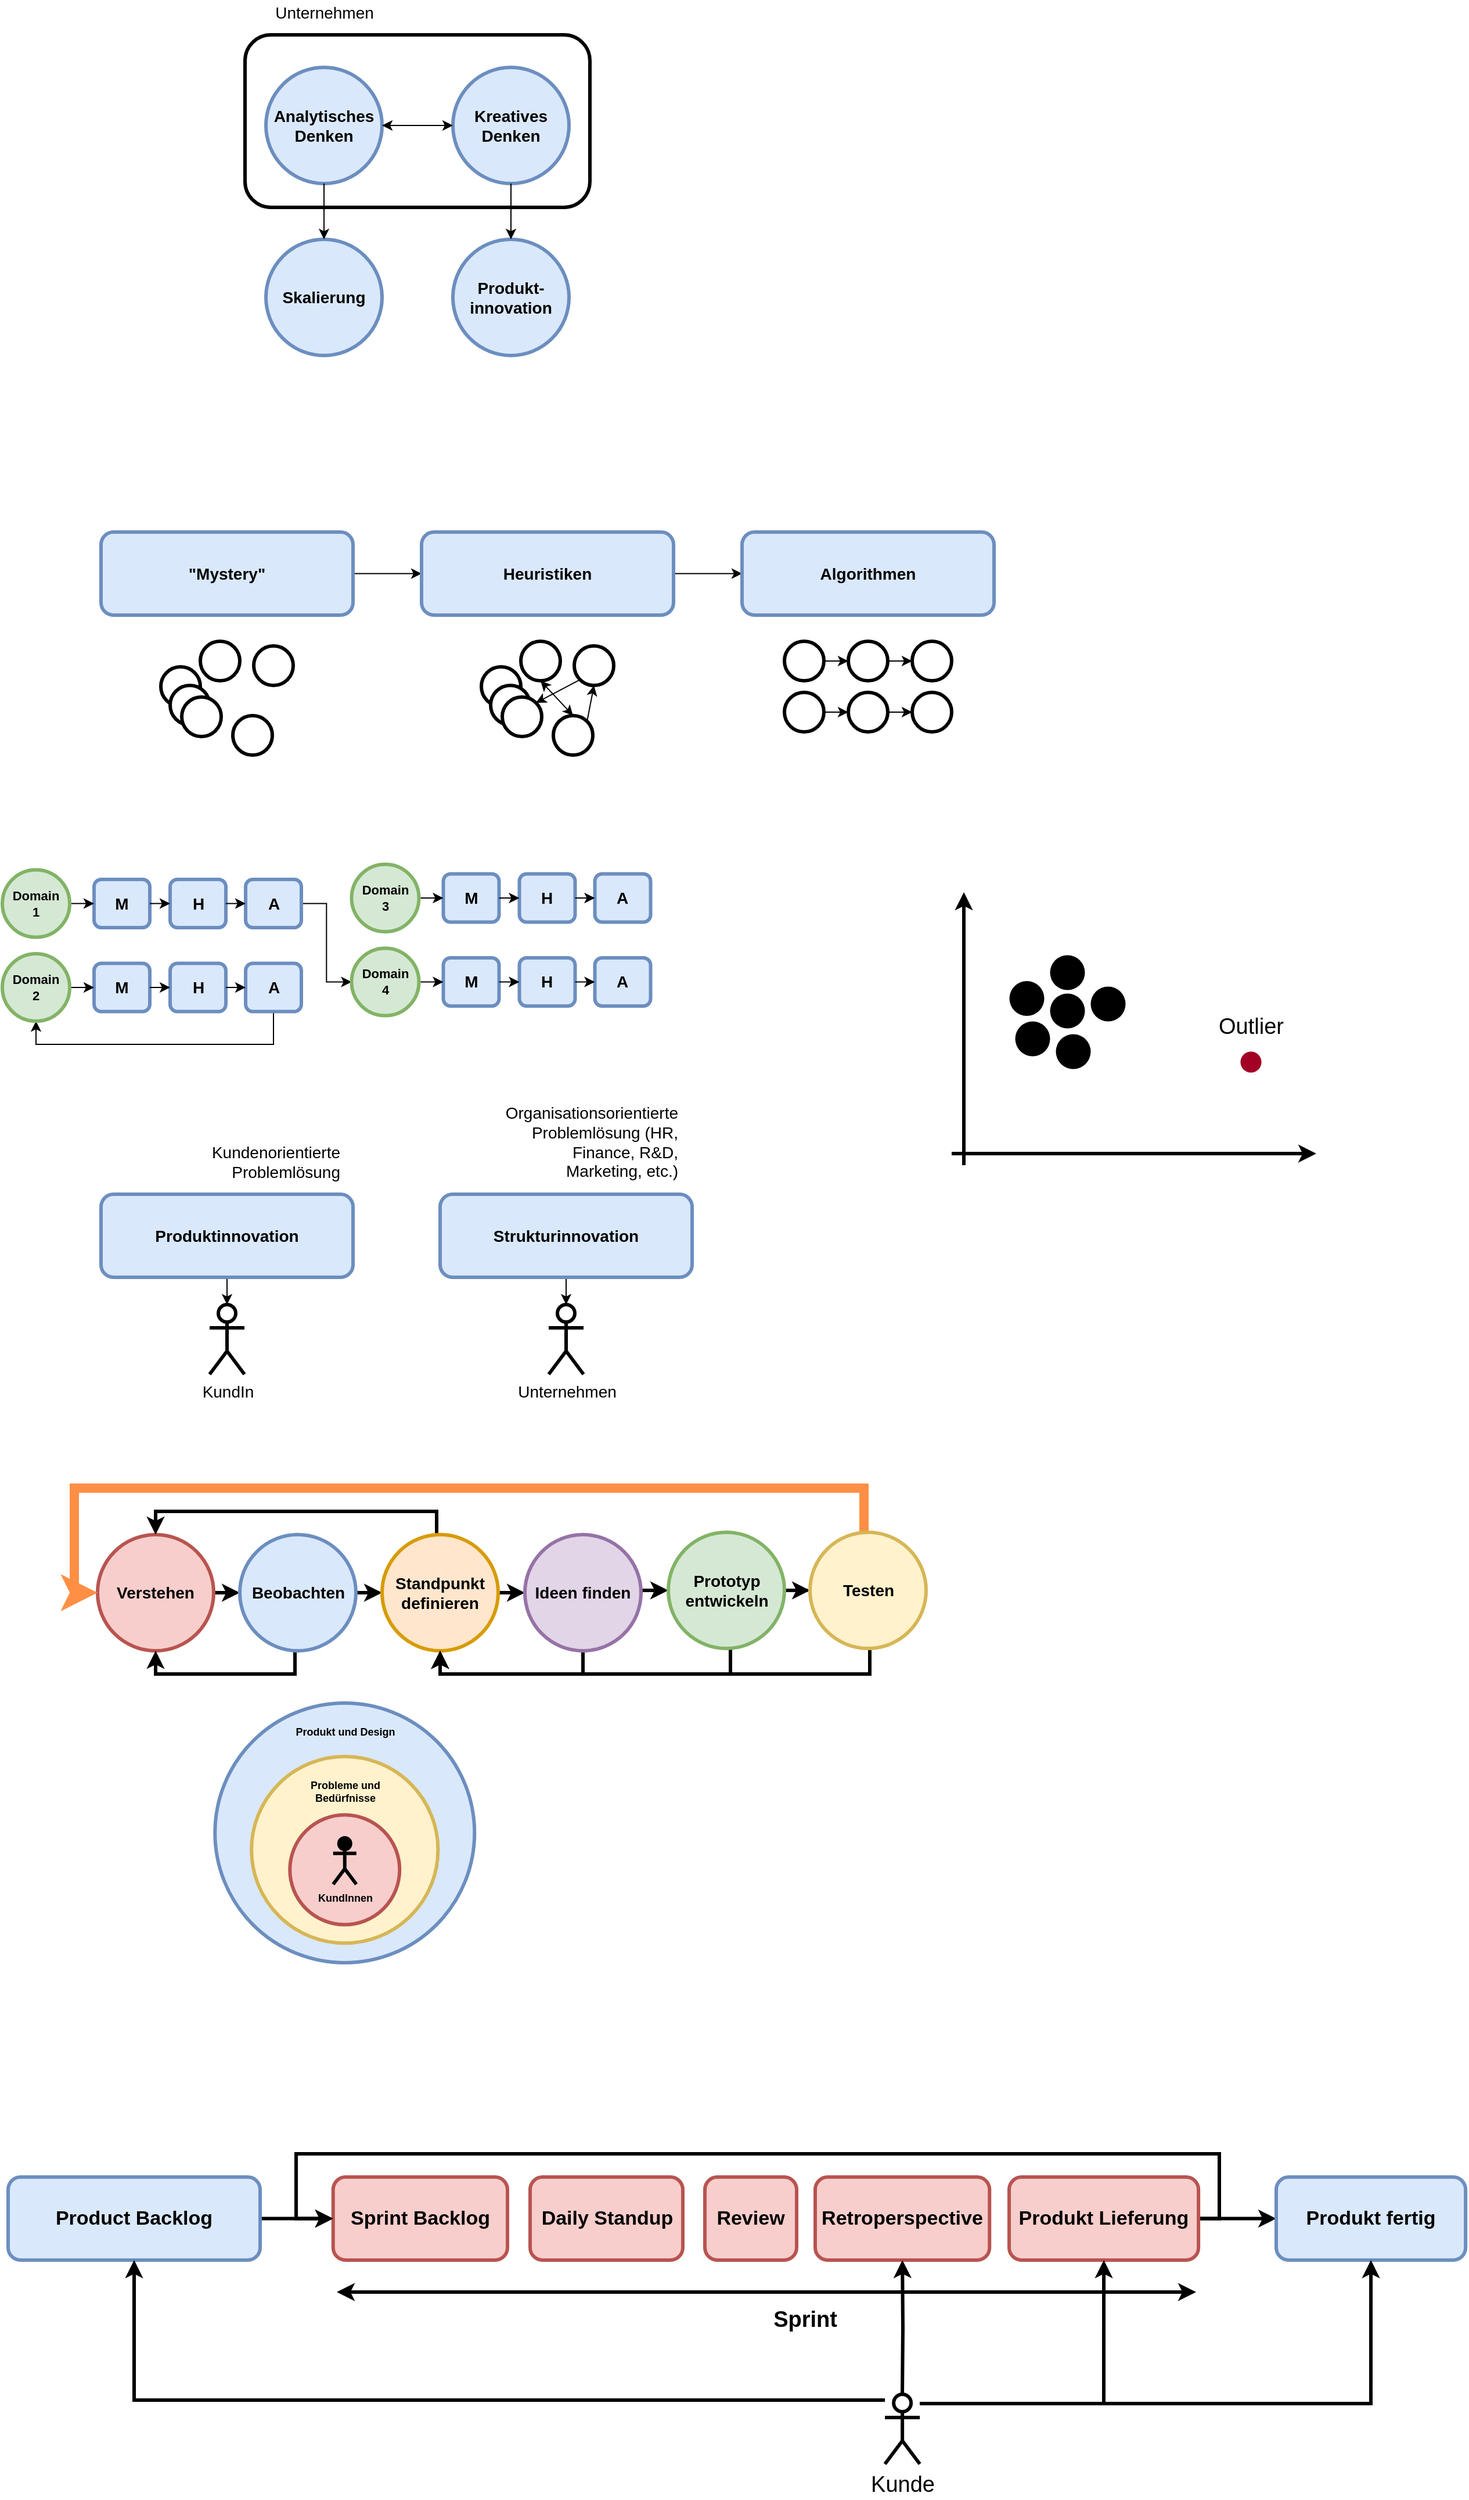 <mxfile version="17.4.2" type="device"><diagram id="-Pwl1_S6FCnQRV4vZMyV" name="Seite-1"><mxGraphModel dx="1564" dy="1151" grid="0" gridSize="10" guides="1" tooltips="1" connect="1" arrows="1" fold="1" page="0" pageScale="1" pageWidth="827" pageHeight="1169" math="0" shadow="0"><root><mxCell id="0"/><mxCell id="1" parent="0"/><mxCell id="yod2fmrU8FDqahbQK9i8-6" value="" style="rounded=1;whiteSpace=wrap;html=1;fontSize=14;strokeWidth=3;" vertex="1" parent="1"><mxGeometry x="232" y="164" width="297" height="148.5" as="geometry"/></mxCell><mxCell id="yod2fmrU8FDqahbQK9i8-7" value="Analytisches Denken" style="ellipse;whiteSpace=wrap;html=1;aspect=fixed;fillColor=#dae8fc;strokeColor=#6c8ebf;strokeWidth=3;fontStyle=1;fontSize=14;" vertex="1" parent="1"><mxGeometry x="250" y="192" width="100" height="100" as="geometry"/></mxCell><mxCell id="yod2fmrU8FDqahbQK9i8-8" value="Kreatives Denken" style="ellipse;whiteSpace=wrap;html=1;aspect=fixed;fillColor=#dae8fc;strokeColor=#6c8ebf;strokeWidth=3;fontStyle=1;fontSize=14;" vertex="1" parent="1"><mxGeometry x="411" y="192" width="100" height="100" as="geometry"/></mxCell><mxCell id="yod2fmrU8FDqahbQK9i8-9" value="" style="endArrow=classic;startArrow=classic;html=1;rounded=0;fontSize=14;exitX=1;exitY=0.5;exitDx=0;exitDy=0;entryX=0;entryY=0.5;entryDx=0;entryDy=0;" edge="1" parent="1" source="yod2fmrU8FDqahbQK9i8-7" target="yod2fmrU8FDqahbQK9i8-8"><mxGeometry width="50" height="50" relative="1" as="geometry"><mxPoint x="386" y="269" as="sourcePoint"/><mxPoint x="436" y="219" as="targetPoint"/></mxGeometry></mxCell><mxCell id="yod2fmrU8FDqahbQK9i8-10" value="Unternehmen" style="text;html=1;align=center;verticalAlign=middle;resizable=0;points=[];autosize=1;strokeColor=none;fillColor=none;fontSize=14;" vertex="1" parent="1"><mxGeometry x="252.5" y="134" width="95" height="21" as="geometry"/></mxCell><mxCell id="yod2fmrU8FDqahbQK9i8-11" value="Skalierung" style="ellipse;whiteSpace=wrap;html=1;aspect=fixed;fillColor=#dae8fc;strokeColor=#6c8ebf;strokeWidth=3;fontStyle=1;fontSize=14;" vertex="1" parent="1"><mxGeometry x="250" y="340" width="100" height="100" as="geometry"/></mxCell><mxCell id="yod2fmrU8FDqahbQK9i8-12" value="Produkt-&lt;br&gt;innovation" style="ellipse;whiteSpace=wrap;html=1;aspect=fixed;fillColor=#dae8fc;strokeColor=#6c8ebf;strokeWidth=3;fontStyle=1;fontSize=14;" vertex="1" parent="1"><mxGeometry x="411" y="340" width="100" height="100" as="geometry"/></mxCell><mxCell id="yod2fmrU8FDqahbQK9i8-13" value="" style="endArrow=classic;html=1;rounded=0;fontSize=14;exitX=0.5;exitY=1;exitDx=0;exitDy=0;entryX=0.5;entryY=0;entryDx=0;entryDy=0;" edge="1" parent="1" source="yod2fmrU8FDqahbQK9i8-7" target="yod2fmrU8FDqahbQK9i8-11"><mxGeometry width="50" height="50" relative="1" as="geometry"><mxPoint x="439" y="273" as="sourcePoint"/><mxPoint x="489" y="223" as="targetPoint"/></mxGeometry></mxCell><mxCell id="yod2fmrU8FDqahbQK9i8-14" value="" style="endArrow=classic;html=1;rounded=0;fontSize=14;exitX=0.5;exitY=1;exitDx=0;exitDy=0;entryX=0.5;entryY=0;entryDx=0;entryDy=0;" edge="1" parent="1" source="yod2fmrU8FDqahbQK9i8-8" target="yod2fmrU8FDqahbQK9i8-12"><mxGeometry width="50" height="50" relative="1" as="geometry"><mxPoint x="439" y="273" as="sourcePoint"/><mxPoint x="489" y="223" as="targetPoint"/></mxGeometry></mxCell><mxCell id="yod2fmrU8FDqahbQK9i8-20" style="edgeStyle=orthogonalEdgeStyle;rounded=0;orthogonalLoop=1;jettySize=auto;html=1;entryX=0;entryY=0.5;entryDx=0;entryDy=0;fontSize=14;" edge="1" parent="1" source="yod2fmrU8FDqahbQK9i8-17" target="yod2fmrU8FDqahbQK9i8-18"><mxGeometry relative="1" as="geometry"/></mxCell><mxCell id="yod2fmrU8FDqahbQK9i8-17" value="&quot;Mystery&quot;" style="rounded=1;whiteSpace=wrap;html=1;fontSize=14;strokeWidth=3;fillColor=#dae8fc;strokeColor=#6c8ebf;fontStyle=1" vertex="1" parent="1"><mxGeometry x="108" y="592" width="217" height="71.5" as="geometry"/></mxCell><mxCell id="yod2fmrU8FDqahbQK9i8-21" style="edgeStyle=orthogonalEdgeStyle;rounded=0;orthogonalLoop=1;jettySize=auto;html=1;entryX=0;entryY=0.5;entryDx=0;entryDy=0;fontSize=14;" edge="1" parent="1" source="yod2fmrU8FDqahbQK9i8-18" target="yod2fmrU8FDqahbQK9i8-19"><mxGeometry relative="1" as="geometry"/></mxCell><mxCell id="yod2fmrU8FDqahbQK9i8-18" value="Heuristiken" style="rounded=1;whiteSpace=wrap;html=1;fontSize=14;strokeWidth=3;fillColor=#dae8fc;strokeColor=#6c8ebf;fontStyle=1" vertex="1" parent="1"><mxGeometry x="384" y="592" width="217" height="71.5" as="geometry"/></mxCell><mxCell id="yod2fmrU8FDqahbQK9i8-19" value="Algorithmen" style="rounded=1;whiteSpace=wrap;html=1;fontSize=14;strokeWidth=3;fillColor=#dae8fc;strokeColor=#6c8ebf;fontStyle=1" vertex="1" parent="1"><mxGeometry x="660" y="592" width="217" height="71.5" as="geometry"/></mxCell><mxCell id="yod2fmrU8FDqahbQK9i8-22" value="" style="ellipse;whiteSpace=wrap;html=1;aspect=fixed;fontSize=14;strokeWidth=3;" vertex="1" parent="1"><mxGeometry x="159.5" y="708" width="34" height="34" as="geometry"/></mxCell><mxCell id="yod2fmrU8FDqahbQK9i8-23" value="" style="ellipse;whiteSpace=wrap;html=1;aspect=fixed;fontSize=14;strokeWidth=3;" vertex="1" parent="1"><mxGeometry x="167.5" y="724" width="34" height="34" as="geometry"/></mxCell><mxCell id="yod2fmrU8FDqahbQK9i8-24" value="" style="ellipse;whiteSpace=wrap;html=1;aspect=fixed;fontSize=14;strokeWidth=3;" vertex="1" parent="1"><mxGeometry x="177.5" y="734" width="34" height="34" as="geometry"/></mxCell><mxCell id="yod2fmrU8FDqahbQK9i8-25" value="" style="ellipse;whiteSpace=wrap;html=1;aspect=fixed;fontSize=14;strokeWidth=3;" vertex="1" parent="1"><mxGeometry x="239.5" y="690" width="34" height="34" as="geometry"/></mxCell><mxCell id="yod2fmrU8FDqahbQK9i8-26" value="" style="ellipse;whiteSpace=wrap;html=1;aspect=fixed;fontSize=14;strokeWidth=3;" vertex="1" parent="1"><mxGeometry x="193.5" y="686" width="34" height="34" as="geometry"/></mxCell><mxCell id="yod2fmrU8FDqahbQK9i8-27" value="" style="ellipse;whiteSpace=wrap;html=1;aspect=fixed;fontSize=14;strokeWidth=3;" vertex="1" parent="1"><mxGeometry x="221.5" y="750" width="34" height="34" as="geometry"/></mxCell><mxCell id="yod2fmrU8FDqahbQK9i8-31" value="" style="ellipse;whiteSpace=wrap;html=1;aspect=fixed;fontSize=14;strokeWidth=3;" vertex="1" parent="1"><mxGeometry x="435.5" y="708" width="34" height="34" as="geometry"/></mxCell><mxCell id="yod2fmrU8FDqahbQK9i8-32" value="" style="ellipse;whiteSpace=wrap;html=1;aspect=fixed;fontSize=14;strokeWidth=3;" vertex="1" parent="1"><mxGeometry x="443.5" y="724" width="34" height="34" as="geometry"/></mxCell><mxCell id="yod2fmrU8FDqahbQK9i8-33" value="" style="ellipse;whiteSpace=wrap;html=1;aspect=fixed;fontSize=14;strokeWidth=3;" vertex="1" parent="1"><mxGeometry x="453.5" y="734" width="34" height="34" as="geometry"/></mxCell><mxCell id="yod2fmrU8FDqahbQK9i8-34" value="" style="ellipse;whiteSpace=wrap;html=1;aspect=fixed;fontSize=14;strokeWidth=3;" vertex="1" parent="1"><mxGeometry x="515.5" y="690" width="34" height="34" as="geometry"/></mxCell><mxCell id="yod2fmrU8FDqahbQK9i8-35" value="" style="ellipse;whiteSpace=wrap;html=1;aspect=fixed;fontSize=14;strokeWidth=3;" vertex="1" parent="1"><mxGeometry x="469.5" y="686" width="34" height="34" as="geometry"/></mxCell><mxCell id="yod2fmrU8FDqahbQK9i8-36" value="" style="ellipse;whiteSpace=wrap;html=1;aspect=fixed;fontSize=14;strokeWidth=3;" vertex="1" parent="1"><mxGeometry x="497.5" y="750" width="34" height="34" as="geometry"/></mxCell><mxCell id="yod2fmrU8FDqahbQK9i8-37" value="" style="endArrow=classic;startArrow=classic;html=1;rounded=0;fontSize=14;exitX=0.5;exitY=1;exitDx=0;exitDy=0;entryX=0.5;entryY=0;entryDx=0;entryDy=0;" edge="1" parent="1" source="yod2fmrU8FDqahbQK9i8-35" target="yod2fmrU8FDqahbQK9i8-36"><mxGeometry width="50" height="50" relative="1" as="geometry"><mxPoint x="491.5" y="700" as="sourcePoint"/><mxPoint x="541.5" y="650" as="targetPoint"/></mxGeometry></mxCell><mxCell id="yod2fmrU8FDqahbQK9i8-38" value="" style="endArrow=classic;html=1;rounded=0;fontSize=14;exitX=1;exitY=0;exitDx=0;exitDy=0;entryX=0.5;entryY=1;entryDx=0;entryDy=0;" edge="1" parent="1" source="yod2fmrU8FDqahbQK9i8-36" target="yod2fmrU8FDqahbQK9i8-34"><mxGeometry width="50" height="50" relative="1" as="geometry"><mxPoint x="491.5" y="700" as="sourcePoint"/><mxPoint x="541.5" y="650" as="targetPoint"/></mxGeometry></mxCell><mxCell id="yod2fmrU8FDqahbQK9i8-39" value="" style="endArrow=classic;html=1;rounded=0;fontSize=14;exitX=0;exitY=1;exitDx=0;exitDy=0;entryX=1;entryY=0;entryDx=0;entryDy=0;" edge="1" parent="1" source="yod2fmrU8FDqahbQK9i8-34" target="yod2fmrU8FDqahbQK9i8-33"><mxGeometry width="50" height="50" relative="1" as="geometry"><mxPoint x="491.5" y="700" as="sourcePoint"/><mxPoint x="541.5" y="650" as="targetPoint"/></mxGeometry></mxCell><mxCell id="yod2fmrU8FDqahbQK9i8-43" style="edgeStyle=orthogonalEdgeStyle;rounded=0;orthogonalLoop=1;jettySize=auto;html=1;entryX=0;entryY=0.5;entryDx=0;entryDy=0;fontSize=14;" edge="1" parent="1" source="yod2fmrU8FDqahbQK9i8-40" target="yod2fmrU8FDqahbQK9i8-41"><mxGeometry relative="1" as="geometry"/></mxCell><mxCell id="yod2fmrU8FDqahbQK9i8-40" value="" style="ellipse;whiteSpace=wrap;html=1;aspect=fixed;fontSize=14;strokeWidth=3;" vertex="1" parent="1"><mxGeometry x="696.5" y="686" width="34" height="34" as="geometry"/></mxCell><mxCell id="yod2fmrU8FDqahbQK9i8-44" style="edgeStyle=orthogonalEdgeStyle;rounded=0;orthogonalLoop=1;jettySize=auto;html=1;entryX=0;entryY=0.5;entryDx=0;entryDy=0;fontSize=14;" edge="1" parent="1" source="yod2fmrU8FDqahbQK9i8-41" target="yod2fmrU8FDqahbQK9i8-42"><mxGeometry relative="1" as="geometry"/></mxCell><mxCell id="yod2fmrU8FDqahbQK9i8-41" value="" style="ellipse;whiteSpace=wrap;html=1;aspect=fixed;fontSize=14;strokeWidth=3;" vertex="1" parent="1"><mxGeometry x="751.5" y="686" width="34" height="34" as="geometry"/></mxCell><mxCell id="yod2fmrU8FDqahbQK9i8-42" value="" style="ellipse;whiteSpace=wrap;html=1;aspect=fixed;fontSize=14;strokeWidth=3;" vertex="1" parent="1"><mxGeometry x="806.5" y="686" width="34" height="34" as="geometry"/></mxCell><mxCell id="yod2fmrU8FDqahbQK9i8-45" style="edgeStyle=orthogonalEdgeStyle;rounded=0;orthogonalLoop=1;jettySize=auto;html=1;entryX=0;entryY=0.5;entryDx=0;entryDy=0;fontSize=14;" edge="1" parent="1" source="yod2fmrU8FDqahbQK9i8-46" target="yod2fmrU8FDqahbQK9i8-48"><mxGeometry relative="1" as="geometry"/></mxCell><mxCell id="yod2fmrU8FDqahbQK9i8-46" value="" style="ellipse;whiteSpace=wrap;html=1;aspect=fixed;fontSize=14;strokeWidth=3;" vertex="1" parent="1"><mxGeometry x="696.5" y="730" width="34" height="34" as="geometry"/></mxCell><mxCell id="yod2fmrU8FDqahbQK9i8-47" style="edgeStyle=orthogonalEdgeStyle;rounded=0;orthogonalLoop=1;jettySize=auto;html=1;entryX=0;entryY=0.5;entryDx=0;entryDy=0;fontSize=14;" edge="1" parent="1" source="yod2fmrU8FDqahbQK9i8-48" target="yod2fmrU8FDqahbQK9i8-49"><mxGeometry relative="1" as="geometry"/></mxCell><mxCell id="yod2fmrU8FDqahbQK9i8-48" value="" style="ellipse;whiteSpace=wrap;html=1;aspect=fixed;fontSize=14;strokeWidth=3;" vertex="1" parent="1"><mxGeometry x="751.5" y="730" width="34" height="34" as="geometry"/></mxCell><mxCell id="yod2fmrU8FDqahbQK9i8-49" value="" style="ellipse;whiteSpace=wrap;html=1;aspect=fixed;fontSize=14;strokeWidth=3;" vertex="1" parent="1"><mxGeometry x="806.5" y="730" width="34" height="34" as="geometry"/></mxCell><mxCell id="yod2fmrU8FDqahbQK9i8-63" style="edgeStyle=orthogonalEdgeStyle;rounded=0;orthogonalLoop=1;jettySize=auto;html=1;entryX=0.5;entryY=0;entryDx=0;entryDy=0;entryPerimeter=0;fontSize=14;" edge="1" parent="1" source="yod2fmrU8FDqahbQK9i8-50" target="yod2fmrU8FDqahbQK9i8-55"><mxGeometry relative="1" as="geometry"/></mxCell><mxCell id="yod2fmrU8FDqahbQK9i8-50" value="Produktinnovation" style="rounded=1;whiteSpace=wrap;html=1;fontSize=14;strokeWidth=3;fillColor=#dae8fc;strokeColor=#6c8ebf;fontStyle=1" vertex="1" parent="1"><mxGeometry x="108" y="1162" width="217" height="71.5" as="geometry"/></mxCell><mxCell id="yod2fmrU8FDqahbQK9i8-64" style="edgeStyle=orthogonalEdgeStyle;rounded=0;orthogonalLoop=1;jettySize=auto;html=1;entryX=0.5;entryY=0;entryDx=0;entryDy=0;entryPerimeter=0;fontSize=14;" edge="1" parent="1" source="yod2fmrU8FDqahbQK9i8-51" target="yod2fmrU8FDqahbQK9i8-58"><mxGeometry relative="1" as="geometry"/></mxCell><mxCell id="yod2fmrU8FDqahbQK9i8-51" value="Strukturinnovation" style="rounded=1;whiteSpace=wrap;html=1;fontSize=14;strokeWidth=3;fillColor=#dae8fc;strokeColor=#6c8ebf;fontStyle=1" vertex="1" parent="1"><mxGeometry x="400" y="1162" width="217" height="71.5" as="geometry"/></mxCell><mxCell id="yod2fmrU8FDqahbQK9i8-52" value="Kundenorientierte Problemlösung" style="text;html=1;strokeColor=none;fillColor=none;align=right;verticalAlign=middle;whiteSpace=wrap;rounded=0;fontSize=14;" vertex="1" parent="1"><mxGeometry x="256" y="1119" width="60" height="30" as="geometry"/></mxCell><mxCell id="yod2fmrU8FDqahbQK9i8-53" value="Organisationsorientierte Problemlösung (HR, Finance, R&amp;amp;D, Marketing, etc.)" style="text;html=1;strokeColor=none;fillColor=none;align=right;verticalAlign=middle;whiteSpace=wrap;rounded=0;fontSize=14;" vertex="1" parent="1"><mxGeometry x="547" y="1102" width="60" height="30" as="geometry"/></mxCell><mxCell id="yod2fmrU8FDqahbQK9i8-55" value="KundIn" style="shape=umlActor;verticalLabelPosition=bottom;verticalAlign=top;html=1;outlineConnect=0;fontSize=14;strokeWidth=3;" vertex="1" parent="1"><mxGeometry x="201.5" y="1257" width="30" height="60" as="geometry"/></mxCell><mxCell id="yod2fmrU8FDqahbQK9i8-58" value="Unternehmen" style="shape=umlActor;verticalLabelPosition=bottom;verticalAlign=top;html=1;outlineConnect=0;fontSize=14;strokeWidth=3;" vertex="1" parent="1"><mxGeometry x="493.5" y="1257" width="30" height="60" as="geometry"/></mxCell><mxCell id="yod2fmrU8FDqahbQK9i8-65" value="M" style="rounded=1;whiteSpace=wrap;html=1;fontSize=14;strokeWidth=3;fillColor=#dae8fc;strokeColor=#6c8ebf;fontStyle=1" vertex="1" parent="1"><mxGeometry x="102" y="891" width="48" height="41.5" as="geometry"/></mxCell><mxCell id="yod2fmrU8FDqahbQK9i8-66" value="H" style="rounded=1;whiteSpace=wrap;html=1;fontSize=14;strokeWidth=3;fillColor=#dae8fc;strokeColor=#6c8ebf;fontStyle=1" vertex="1" parent="1"><mxGeometry x="167.5" y="891" width="48" height="41.5" as="geometry"/></mxCell><mxCell id="yod2fmrU8FDqahbQK9i8-101" style="edgeStyle=orthogonalEdgeStyle;rounded=0;orthogonalLoop=1;jettySize=auto;html=1;entryX=0;entryY=0.5;entryDx=0;entryDy=0;fontSize=11;" edge="1" parent="1" source="yod2fmrU8FDqahbQK9i8-67" target="yod2fmrU8FDqahbQK9i8-100"><mxGeometry relative="1" as="geometry"/></mxCell><mxCell id="yod2fmrU8FDqahbQK9i8-67" value="A" style="rounded=1;whiteSpace=wrap;html=1;fontSize=14;strokeWidth=3;fillColor=#dae8fc;strokeColor=#6c8ebf;fontStyle=1" vertex="1" parent="1"><mxGeometry x="232.5" y="891" width="48" height="41.5" as="geometry"/></mxCell><mxCell id="yod2fmrU8FDqahbQK9i8-71" value="" style="endArrow=classic;html=1;rounded=0;fontSize=14;exitX=1;exitY=0.5;exitDx=0;exitDy=0;entryX=0;entryY=0.5;entryDx=0;entryDy=0;" edge="1" parent="1" source="yod2fmrU8FDqahbQK9i8-65" target="yod2fmrU8FDqahbQK9i8-66"><mxGeometry width="50" height="50" relative="1" as="geometry"><mxPoint x="331" y="832" as="sourcePoint"/><mxPoint x="381" y="782" as="targetPoint"/></mxGeometry></mxCell><mxCell id="yod2fmrU8FDqahbQK9i8-72" value="" style="endArrow=classic;html=1;rounded=0;fontSize=14;exitX=1;exitY=0.5;exitDx=0;exitDy=0;entryX=0;entryY=0.5;entryDx=0;entryDy=0;" edge="1" parent="1" source="yod2fmrU8FDqahbQK9i8-66" target="yod2fmrU8FDqahbQK9i8-67"><mxGeometry width="50" height="50" relative="1" as="geometry"><mxPoint x="331" y="832" as="sourcePoint"/><mxPoint x="381" y="782" as="targetPoint"/></mxGeometry></mxCell><mxCell id="yod2fmrU8FDqahbQK9i8-79" style="edgeStyle=orthogonalEdgeStyle;rounded=0;orthogonalLoop=1;jettySize=auto;html=1;entryX=0;entryY=0.5;entryDx=0;entryDy=0;fontSize=14;" edge="1" parent="1" source="yod2fmrU8FDqahbQK9i8-78" target="yod2fmrU8FDqahbQK9i8-65"><mxGeometry relative="1" as="geometry"/></mxCell><mxCell id="yod2fmrU8FDqahbQK9i8-78" value="&lt;b style=&quot;font-size: 11px;&quot;&gt;Domain&lt;br style=&quot;font-size: 11px;&quot;&gt;1&lt;br style=&quot;font-size: 11px;&quot;&gt;&lt;/b&gt;" style="ellipse;whiteSpace=wrap;html=1;aspect=fixed;fontSize=11;strokeWidth=3;fillColor=#d5e8d4;strokeColor=#82b366;" vertex="1" parent="1"><mxGeometry x="23" y="882.75" width="58" height="58" as="geometry"/></mxCell><mxCell id="yod2fmrU8FDqahbQK9i8-80" value="M" style="rounded=1;whiteSpace=wrap;html=1;fontSize=14;strokeWidth=3;fillColor=#dae8fc;strokeColor=#6c8ebf;fontStyle=1" vertex="1" parent="1"><mxGeometry x="102" y="963.25" width="48" height="41.5" as="geometry"/></mxCell><mxCell id="yod2fmrU8FDqahbQK9i8-81" value="H" style="rounded=1;whiteSpace=wrap;html=1;fontSize=14;strokeWidth=3;fillColor=#dae8fc;strokeColor=#6c8ebf;fontStyle=1" vertex="1" parent="1"><mxGeometry x="167.5" y="963.25" width="48" height="41.5" as="geometry"/></mxCell><mxCell id="yod2fmrU8FDqahbQK9i8-102" style="edgeStyle=orthogonalEdgeStyle;rounded=0;orthogonalLoop=1;jettySize=auto;html=1;entryX=0.5;entryY=1;entryDx=0;entryDy=0;fontSize=11;" edge="1" parent="1" source="yod2fmrU8FDqahbQK9i8-82" target="yod2fmrU8FDqahbQK9i8-86"><mxGeometry relative="1" as="geometry"><Array as="points"><mxPoint x="257" y="1033"/><mxPoint x="52" y="1033"/></Array></mxGeometry></mxCell><mxCell id="yod2fmrU8FDqahbQK9i8-82" value="A" style="rounded=1;whiteSpace=wrap;html=1;fontSize=14;strokeWidth=3;fillColor=#dae8fc;strokeColor=#6c8ebf;fontStyle=1" vertex="1" parent="1"><mxGeometry x="232.5" y="963.25" width="48" height="41.5" as="geometry"/></mxCell><mxCell id="yod2fmrU8FDqahbQK9i8-83" value="" style="endArrow=classic;html=1;rounded=0;fontSize=14;exitX=1;exitY=0.5;exitDx=0;exitDy=0;entryX=0;entryY=0.5;entryDx=0;entryDy=0;" edge="1" parent="1" source="yod2fmrU8FDqahbQK9i8-80" target="yod2fmrU8FDqahbQK9i8-81"><mxGeometry width="50" height="50" relative="1" as="geometry"><mxPoint x="331" y="904.25" as="sourcePoint"/><mxPoint x="381" y="854.25" as="targetPoint"/></mxGeometry></mxCell><mxCell id="yod2fmrU8FDqahbQK9i8-84" value="" style="endArrow=classic;html=1;rounded=0;fontSize=14;exitX=1;exitY=0.5;exitDx=0;exitDy=0;entryX=0;entryY=0.5;entryDx=0;entryDy=0;" edge="1" parent="1" source="yod2fmrU8FDqahbQK9i8-81" target="yod2fmrU8FDqahbQK9i8-82"><mxGeometry width="50" height="50" relative="1" as="geometry"><mxPoint x="331" y="904.25" as="sourcePoint"/><mxPoint x="381" y="854.25" as="targetPoint"/></mxGeometry></mxCell><mxCell id="yod2fmrU8FDqahbQK9i8-85" style="edgeStyle=orthogonalEdgeStyle;rounded=0;orthogonalLoop=1;jettySize=auto;html=1;entryX=0;entryY=0.5;entryDx=0;entryDy=0;fontSize=14;" edge="1" parent="1" source="yod2fmrU8FDqahbQK9i8-86" target="yod2fmrU8FDqahbQK9i8-80"><mxGeometry relative="1" as="geometry"/></mxCell><mxCell id="yod2fmrU8FDqahbQK9i8-86" value="&lt;b style=&quot;font-size: 11px;&quot;&gt;Domain&lt;br style=&quot;font-size: 11px;&quot;&gt;2&lt;br style=&quot;font-size: 11px;&quot;&gt;&lt;/b&gt;" style="ellipse;whiteSpace=wrap;html=1;aspect=fixed;fontSize=11;strokeWidth=3;fillColor=#d5e8d4;strokeColor=#82b366;" vertex="1" parent="1"><mxGeometry x="23" y="955" width="58" height="58" as="geometry"/></mxCell><mxCell id="yod2fmrU8FDqahbQK9i8-87" value="M" style="rounded=1;whiteSpace=wrap;html=1;fontSize=14;strokeWidth=3;fillColor=#dae8fc;strokeColor=#6c8ebf;fontStyle=1" vertex="1" parent="1"><mxGeometry x="402.75" y="886.25" width="48" height="41.5" as="geometry"/></mxCell><mxCell id="yod2fmrU8FDqahbQK9i8-88" value="H" style="rounded=1;whiteSpace=wrap;html=1;fontSize=14;strokeWidth=3;fillColor=#dae8fc;strokeColor=#6c8ebf;fontStyle=1" vertex="1" parent="1"><mxGeometry x="468.25" y="886.25" width="48" height="41.5" as="geometry"/></mxCell><mxCell id="yod2fmrU8FDqahbQK9i8-89" value="A" style="rounded=1;whiteSpace=wrap;html=1;fontSize=14;strokeWidth=3;fillColor=#dae8fc;strokeColor=#6c8ebf;fontStyle=1" vertex="1" parent="1"><mxGeometry x="533.25" y="886.25" width="48" height="41.5" as="geometry"/></mxCell><mxCell id="yod2fmrU8FDqahbQK9i8-90" value="" style="endArrow=classic;html=1;rounded=0;fontSize=14;exitX=1;exitY=0.5;exitDx=0;exitDy=0;entryX=0;entryY=0.5;entryDx=0;entryDy=0;" edge="1" parent="1" source="yod2fmrU8FDqahbQK9i8-87" target="yod2fmrU8FDqahbQK9i8-88"><mxGeometry width="50" height="50" relative="1" as="geometry"><mxPoint x="631.75" y="827.25" as="sourcePoint"/><mxPoint x="681.75" y="777.25" as="targetPoint"/></mxGeometry></mxCell><mxCell id="yod2fmrU8FDqahbQK9i8-91" value="" style="endArrow=classic;html=1;rounded=0;fontSize=14;exitX=1;exitY=0.5;exitDx=0;exitDy=0;entryX=0;entryY=0.5;entryDx=0;entryDy=0;" edge="1" parent="1" source="yod2fmrU8FDqahbQK9i8-88" target="yod2fmrU8FDqahbQK9i8-89"><mxGeometry width="50" height="50" relative="1" as="geometry"><mxPoint x="631.75" y="827.25" as="sourcePoint"/><mxPoint x="681.75" y="777.25" as="targetPoint"/></mxGeometry></mxCell><mxCell id="yod2fmrU8FDqahbQK9i8-92" style="edgeStyle=orthogonalEdgeStyle;rounded=0;orthogonalLoop=1;jettySize=auto;html=1;entryX=0;entryY=0.5;entryDx=0;entryDy=0;fontSize=14;" edge="1" parent="1" source="yod2fmrU8FDqahbQK9i8-93" target="yod2fmrU8FDqahbQK9i8-87"><mxGeometry relative="1" as="geometry"/></mxCell><mxCell id="yod2fmrU8FDqahbQK9i8-93" value="&lt;b style=&quot;font-size: 11px;&quot;&gt;Domain&lt;br style=&quot;font-size: 11px;&quot;&gt;3&lt;br style=&quot;font-size: 11px;&quot;&gt;&lt;/b&gt;" style="ellipse;whiteSpace=wrap;html=1;aspect=fixed;fontSize=11;strokeWidth=3;fillColor=#d5e8d4;strokeColor=#82b366;" vertex="1" parent="1"><mxGeometry x="323.75" y="878" width="58" height="58" as="geometry"/></mxCell><mxCell id="yod2fmrU8FDqahbQK9i8-94" value="M" style="rounded=1;whiteSpace=wrap;html=1;fontSize=14;strokeWidth=3;fillColor=#dae8fc;strokeColor=#6c8ebf;fontStyle=1" vertex="1" parent="1"><mxGeometry x="402.75" y="958.5" width="48" height="41.5" as="geometry"/></mxCell><mxCell id="yod2fmrU8FDqahbQK9i8-95" value="H" style="rounded=1;whiteSpace=wrap;html=1;fontSize=14;strokeWidth=3;fillColor=#dae8fc;strokeColor=#6c8ebf;fontStyle=1" vertex="1" parent="1"><mxGeometry x="468.25" y="958.5" width="48" height="41.5" as="geometry"/></mxCell><mxCell id="yod2fmrU8FDqahbQK9i8-96" value="A" style="rounded=1;whiteSpace=wrap;html=1;fontSize=14;strokeWidth=3;fillColor=#dae8fc;strokeColor=#6c8ebf;fontStyle=1" vertex="1" parent="1"><mxGeometry x="533.25" y="958.5" width="48" height="41.5" as="geometry"/></mxCell><mxCell id="yod2fmrU8FDqahbQK9i8-97" value="" style="endArrow=classic;html=1;rounded=0;fontSize=14;exitX=1;exitY=0.5;exitDx=0;exitDy=0;entryX=0;entryY=0.5;entryDx=0;entryDy=0;" edge="1" parent="1" source="yod2fmrU8FDqahbQK9i8-94" target="yod2fmrU8FDqahbQK9i8-95"><mxGeometry width="50" height="50" relative="1" as="geometry"><mxPoint x="631.75" y="899.5" as="sourcePoint"/><mxPoint x="681.75" y="849.5" as="targetPoint"/></mxGeometry></mxCell><mxCell id="yod2fmrU8FDqahbQK9i8-98" value="" style="endArrow=classic;html=1;rounded=0;fontSize=14;exitX=1;exitY=0.5;exitDx=0;exitDy=0;entryX=0;entryY=0.5;entryDx=0;entryDy=0;" edge="1" parent="1" source="yod2fmrU8FDqahbQK9i8-95" target="yod2fmrU8FDqahbQK9i8-96"><mxGeometry width="50" height="50" relative="1" as="geometry"><mxPoint x="631.75" y="899.5" as="sourcePoint"/><mxPoint x="681.75" y="849.5" as="targetPoint"/></mxGeometry></mxCell><mxCell id="yod2fmrU8FDqahbQK9i8-99" style="edgeStyle=orthogonalEdgeStyle;rounded=0;orthogonalLoop=1;jettySize=auto;html=1;entryX=0;entryY=0.5;entryDx=0;entryDy=0;fontSize=14;" edge="1" parent="1" source="yod2fmrU8FDqahbQK9i8-100" target="yod2fmrU8FDqahbQK9i8-94"><mxGeometry relative="1" as="geometry"/></mxCell><mxCell id="yod2fmrU8FDqahbQK9i8-100" value="&lt;b style=&quot;font-size: 11px;&quot;&gt;Domain&lt;br style=&quot;font-size: 11px;&quot;&gt;4&lt;br style=&quot;font-size: 11px;&quot;&gt;&lt;/b&gt;" style="ellipse;whiteSpace=wrap;html=1;aspect=fixed;fontSize=11;strokeWidth=3;fillColor=#d5e8d4;strokeColor=#82b366;" vertex="1" parent="1"><mxGeometry x="323.75" y="950.25" width="58" height="58" as="geometry"/></mxCell><mxCell id="yod2fmrU8FDqahbQK9i8-103" value="" style="endArrow=classic;html=1;rounded=0;fontSize=19;strokeWidth=3;" edge="1" parent="1"><mxGeometry width="50" height="50" relative="1" as="geometry"><mxPoint x="840.5" y="1127" as="sourcePoint"/><mxPoint x="1154.5" y="1127" as="targetPoint"/></mxGeometry></mxCell><mxCell id="yod2fmrU8FDqahbQK9i8-104" value="" style="endArrow=classic;html=1;rounded=0;fontSize=19;strokeWidth=3;" edge="1" parent="1"><mxGeometry width="50" height="50" relative="1" as="geometry"><mxPoint x="851" y="1137" as="sourcePoint"/><mxPoint x="851" y="902" as="targetPoint"/></mxGeometry></mxCell><mxCell id="yod2fmrU8FDqahbQK9i8-105" value="" style="ellipse;whiteSpace=wrap;html=1;aspect=fixed;fontSize=19;strokeWidth=0;fillColor=#000000;strokeColor=#6c8ebf;" vertex="1" parent="1"><mxGeometry x="925" y="956" width="30" height="30" as="geometry"/></mxCell><mxCell id="yod2fmrU8FDqahbQK9i8-106" value="" style="ellipse;whiteSpace=wrap;html=1;aspect=fixed;fontSize=19;strokeWidth=0;fillColor=#000000;strokeColor=#6c8ebf;" vertex="1" parent="1"><mxGeometry x="895" y="1013" width="30" height="30" as="geometry"/></mxCell><mxCell id="yod2fmrU8FDqahbQK9i8-107" value="" style="ellipse;whiteSpace=wrap;html=1;aspect=fixed;fontSize=19;strokeWidth=0;fillColor=#000000;strokeColor=#6c8ebf;" vertex="1" parent="1"><mxGeometry x="925" y="989" width="30" height="30" as="geometry"/></mxCell><mxCell id="yod2fmrU8FDqahbQK9i8-108" value="" style="ellipse;whiteSpace=wrap;html=1;aspect=fixed;fontSize=19;strokeWidth=0;fillColor=#000000;strokeColor=#6c8ebf;" vertex="1" parent="1"><mxGeometry x="930" y="1024" width="30" height="30" as="geometry"/></mxCell><mxCell id="yod2fmrU8FDqahbQK9i8-109" value="" style="ellipse;whiteSpace=wrap;html=1;aspect=fixed;fontSize=19;strokeWidth=0;fillColor=#000000;strokeColor=#6c8ebf;" vertex="1" parent="1"><mxGeometry x="960" y="983" width="30" height="30" as="geometry"/></mxCell><mxCell id="yod2fmrU8FDqahbQK9i8-110" value="" style="ellipse;whiteSpace=wrap;html=1;aspect=fixed;fontSize=19;strokeWidth=0;fillColor=#000000;strokeColor=#6c8ebf;" vertex="1" parent="1"><mxGeometry x="890" y="978.25" width="30" height="30" as="geometry"/></mxCell><mxCell id="yod2fmrU8FDqahbQK9i8-111" value="" style="ellipse;whiteSpace=wrap;html=1;aspect=fixed;fontSize=19;strokeWidth=0;fillColor=#a20025;strokeColor=#6F0000;fontColor=#ffffff;" vertex="1" parent="1"><mxGeometry x="1089" y="1039" width="18" height="18" as="geometry"/></mxCell><mxCell id="yod2fmrU8FDqahbQK9i8-112" value="Outlier" style="text;html=1;align=center;verticalAlign=middle;resizable=0;points=[];autosize=1;strokeColor=none;fillColor=none;fontSize=19;" vertex="1" parent="1"><mxGeometry x="1065" y="1004.75" width="66" height="27" as="geometry"/></mxCell><mxCell id="yod2fmrU8FDqahbQK9i8-119" style="edgeStyle=orthogonalEdgeStyle;rounded=0;orthogonalLoop=1;jettySize=auto;html=1;entryX=0;entryY=0.5;entryDx=0;entryDy=0;fontSize=19;strokeWidth=3;" edge="1" parent="1" source="yod2fmrU8FDqahbQK9i8-113" target="yod2fmrU8FDqahbQK9i8-114"><mxGeometry relative="1" as="geometry"/></mxCell><mxCell id="yod2fmrU8FDqahbQK9i8-113" value="Verstehen" style="ellipse;whiteSpace=wrap;html=1;aspect=fixed;fillColor=#f8cecc;strokeColor=#b85450;strokeWidth=3;fontStyle=1;fontSize=14;" vertex="1" parent="1"><mxGeometry x="105" y="1455" width="100" height="100" as="geometry"/></mxCell><mxCell id="yod2fmrU8FDqahbQK9i8-120" style="edgeStyle=orthogonalEdgeStyle;rounded=0;orthogonalLoop=1;jettySize=auto;html=1;entryX=0;entryY=0.5;entryDx=0;entryDy=0;fontSize=19;strokeWidth=3;" edge="1" parent="1" source="yod2fmrU8FDqahbQK9i8-114" target="yod2fmrU8FDqahbQK9i8-115"><mxGeometry relative="1" as="geometry"/></mxCell><mxCell id="yod2fmrU8FDqahbQK9i8-124" style="edgeStyle=orthogonalEdgeStyle;rounded=0;orthogonalLoop=1;jettySize=auto;html=1;entryX=0.5;entryY=1;entryDx=0;entryDy=0;fontSize=19;strokeWidth=3;" edge="1" parent="1" source="yod2fmrU8FDqahbQK9i8-114" target="yod2fmrU8FDqahbQK9i8-113"><mxGeometry relative="1" as="geometry"><Array as="points"><mxPoint x="275" y="1575"/><mxPoint x="155" y="1575"/></Array></mxGeometry></mxCell><mxCell id="yod2fmrU8FDqahbQK9i8-114" value="Beobachten" style="ellipse;whiteSpace=wrap;html=1;aspect=fixed;fillColor=#dae8fc;strokeColor=#6c8ebf;strokeWidth=3;fontStyle=1;fontSize=14;" vertex="1" parent="1"><mxGeometry x="227.5" y="1455" width="100" height="100" as="geometry"/></mxCell><mxCell id="yod2fmrU8FDqahbQK9i8-121" style="edgeStyle=orthogonalEdgeStyle;rounded=0;orthogonalLoop=1;jettySize=auto;html=1;entryX=0;entryY=0.5;entryDx=0;entryDy=0;fontSize=19;strokeWidth=3;" edge="1" parent="1" source="yod2fmrU8FDqahbQK9i8-115" target="yod2fmrU8FDqahbQK9i8-116"><mxGeometry relative="1" as="geometry"/></mxCell><mxCell id="yod2fmrU8FDqahbQK9i8-126" style="edgeStyle=orthogonalEdgeStyle;rounded=0;orthogonalLoop=1;jettySize=auto;html=1;entryX=0.5;entryY=0;entryDx=0;entryDy=0;fontSize=19;strokeWidth=3;" edge="1" parent="1" source="yod2fmrU8FDqahbQK9i8-115" target="yod2fmrU8FDqahbQK9i8-113"><mxGeometry relative="1" as="geometry"><Array as="points"><mxPoint x="397" y="1435"/><mxPoint x="155" y="1435"/></Array></mxGeometry></mxCell><mxCell id="yod2fmrU8FDqahbQK9i8-115" value="Standpunkt definieren" style="ellipse;whiteSpace=wrap;html=1;aspect=fixed;fillColor=#ffe6cc;strokeColor=#d79b00;strokeWidth=3;fontStyle=1;fontSize=14;" vertex="1" parent="1"><mxGeometry x="350" y="1455" width="100" height="100" as="geometry"/></mxCell><mxCell id="yod2fmrU8FDqahbQK9i8-122" style="edgeStyle=orthogonalEdgeStyle;rounded=0;orthogonalLoop=1;jettySize=auto;html=1;entryX=0;entryY=0.5;entryDx=0;entryDy=0;fontSize=19;strokeWidth=3;" edge="1" parent="1" source="yod2fmrU8FDqahbQK9i8-116" target="yod2fmrU8FDqahbQK9i8-117"><mxGeometry relative="1" as="geometry"><Array as="points"><mxPoint x="579" y="1503"/><mxPoint x="579" y="1503"/></Array></mxGeometry></mxCell><mxCell id="yod2fmrU8FDqahbQK9i8-130" style="edgeStyle=orthogonalEdgeStyle;rounded=0;orthogonalLoop=1;jettySize=auto;html=1;entryX=0.5;entryY=1;entryDx=0;entryDy=0;fontSize=19;strokeWidth=3;" edge="1" parent="1" source="yod2fmrU8FDqahbQK9i8-116" target="yod2fmrU8FDqahbQK9i8-115"><mxGeometry relative="1" as="geometry"><Array as="points"><mxPoint x="523" y="1575"/><mxPoint x="400" y="1575"/></Array></mxGeometry></mxCell><mxCell id="yod2fmrU8FDqahbQK9i8-116" value="Ideen finden" style="ellipse;whiteSpace=wrap;html=1;aspect=fixed;fillColor=#e1d5e7;strokeColor=#9673a6;strokeWidth=3;fontStyle=1;fontSize=14;" vertex="1" parent="1"><mxGeometry x="473" y="1455" width="100" height="100" as="geometry"/></mxCell><mxCell id="yod2fmrU8FDqahbQK9i8-123" style="edgeStyle=orthogonalEdgeStyle;rounded=0;orthogonalLoop=1;jettySize=auto;html=1;entryX=0;entryY=0.5;entryDx=0;entryDy=0;fontSize=19;strokeWidth=3;" edge="1" parent="1" source="yod2fmrU8FDqahbQK9i8-117" target="yod2fmrU8FDqahbQK9i8-118"><mxGeometry relative="1" as="geometry"/></mxCell><mxCell id="yod2fmrU8FDqahbQK9i8-131" style="edgeStyle=orthogonalEdgeStyle;rounded=0;orthogonalLoop=1;jettySize=auto;html=1;entryX=0.5;entryY=1;entryDx=0;entryDy=0;fontSize=19;strokeWidth=3;" edge="1" parent="1" source="yod2fmrU8FDqahbQK9i8-117" target="yod2fmrU8FDqahbQK9i8-115"><mxGeometry relative="1" as="geometry"><Array as="points"><mxPoint x="650" y="1575"/><mxPoint x="400" y="1575"/></Array></mxGeometry></mxCell><mxCell id="yod2fmrU8FDqahbQK9i8-117" value="Prototyp entwickeln" style="ellipse;whiteSpace=wrap;html=1;aspect=fixed;fillColor=#d5e8d4;strokeColor=#82b366;strokeWidth=3;fontStyle=1;fontSize=14;" vertex="1" parent="1"><mxGeometry x="596.5" y="1453" width="100" height="100" as="geometry"/></mxCell><mxCell id="yod2fmrU8FDqahbQK9i8-132" style="edgeStyle=orthogonalEdgeStyle;rounded=0;orthogonalLoop=1;jettySize=auto;html=1;entryX=0.5;entryY=1;entryDx=0;entryDy=0;fontSize=19;strokeWidth=3;" edge="1" parent="1" source="yod2fmrU8FDqahbQK9i8-118" target="yod2fmrU8FDqahbQK9i8-115"><mxGeometry relative="1" as="geometry"><Array as="points"><mxPoint x="770" y="1575"/><mxPoint x="400" y="1575"/></Array></mxGeometry></mxCell><mxCell id="yod2fmrU8FDqahbQK9i8-133" style="edgeStyle=orthogonalEdgeStyle;rounded=0;orthogonalLoop=1;jettySize=auto;html=1;entryX=0;entryY=0.5;entryDx=0;entryDy=0;fontSize=19;strokeWidth=8;strokeColor=#FF8F45;" edge="1" parent="1" source="yod2fmrU8FDqahbQK9i8-118" target="yod2fmrU8FDqahbQK9i8-113"><mxGeometry relative="1" as="geometry"><Array as="points"><mxPoint x="765" y="1415"/><mxPoint x="85" y="1415"/><mxPoint x="85" y="1505"/></Array></mxGeometry></mxCell><mxCell id="yod2fmrU8FDqahbQK9i8-118" value="Testen" style="ellipse;whiteSpace=wrap;html=1;aspect=fixed;fillColor=#fff2cc;strokeColor=#d6b656;strokeWidth=3;fontStyle=1;fontSize=14;" vertex="1" parent="1"><mxGeometry x="718.5" y="1453" width="100" height="100" as="geometry"/></mxCell><mxCell id="yod2fmrU8FDqahbQK9i8-150" value="" style="ellipse;whiteSpace=wrap;html=1;aspect=fixed;fontSize=9;strokeColor=#6c8ebf;strokeWidth=3;fillColor=#dae8fc;" vertex="1" parent="1"><mxGeometry x="206.13" y="1600" width="223.5" height="223.5" as="geometry"/></mxCell><mxCell id="yod2fmrU8FDqahbQK9i8-151" value="" style="ellipse;whiteSpace=wrap;html=1;aspect=fixed;fontSize=19;strokeColor=#d6b656;strokeWidth=3;fillColor=#fff2cc;" vertex="1" parent="1"><mxGeometry x="237.56" y="1646.0" width="160.63" height="160.63" as="geometry"/></mxCell><mxCell id="yod2fmrU8FDqahbQK9i8-152" value="" style="ellipse;whiteSpace=wrap;html=1;aspect=fixed;fontSize=19;strokeColor=#b85450;strokeWidth=3;fillColor=#f8cecc;" vertex="1" parent="1"><mxGeometry x="270.63" y="1696.25" width="94.5" height="94.5" as="geometry"/></mxCell><mxCell id="yod2fmrU8FDqahbQK9i8-153" value="KundInnen" style="shape=umlActor;verticalLabelPosition=bottom;verticalAlign=top;html=1;outlineConnect=0;fontSize=9;strokeColor=default;strokeWidth=3;fillColor=#000000;fontStyle=1" vertex="1" parent="1"><mxGeometry x="307.88" y="1716" width="20" height="40" as="geometry"/></mxCell><mxCell id="yod2fmrU8FDqahbQK9i8-154" value="&lt;b&gt;Probleme und &lt;br&gt;Bedürfnisse&lt;/b&gt;" style="text;html=1;align=center;verticalAlign=middle;resizable=0;points=[];autosize=1;strokeColor=none;fillColor=none;fontSize=9;" vertex="1" parent="1"><mxGeometry x="282.88" y="1663" width="70" height="26" as="geometry"/></mxCell><mxCell id="yod2fmrU8FDqahbQK9i8-155" value="&lt;b&gt;Produkt und Design&lt;/b&gt;" style="text;html=1;align=center;verticalAlign=middle;resizable=0;points=[];autosize=1;strokeColor=none;fillColor=none;fontSize=9;" vertex="1" parent="1"><mxGeometry x="269.88" y="1617" width="96" height="15" as="geometry"/></mxCell><mxCell id="yod2fmrU8FDqahbQK9i8-164" style="edgeStyle=orthogonalEdgeStyle;rounded=0;orthogonalLoop=1;jettySize=auto;html=1;entryX=0;entryY=0.5;entryDx=0;entryDy=0;fontSize=19;strokeColor=#000000;strokeWidth=3;" edge="1" parent="1" source="yod2fmrU8FDqahbQK9i8-156" target="yod2fmrU8FDqahbQK9i8-157"><mxGeometry relative="1" as="geometry"/></mxCell><mxCell id="yod2fmrU8FDqahbQK9i8-156" value="Product Backlog" style="rounded=1;whiteSpace=wrap;html=1;fontSize=17;strokeWidth=3;fillColor=#dae8fc;strokeColor=#6c8ebf;fontStyle=1" vertex="1" parent="1"><mxGeometry x="28" y="2008" width="217" height="71.5" as="geometry"/></mxCell><mxCell id="yod2fmrU8FDqahbQK9i8-157" value="Sprint Backlog" style="rounded=1;whiteSpace=wrap;html=1;fontSize=17;strokeWidth=3;fillColor=#f8cecc;strokeColor=#b85450;fontStyle=1" vertex="1" parent="1"><mxGeometry x="307.88" y="2008" width="150.12" height="71.5" as="geometry"/></mxCell><mxCell id="yod2fmrU8FDqahbQK9i8-158" value="Daily Standup" style="rounded=1;whiteSpace=wrap;html=1;fontSize=17;strokeWidth=3;fillColor=#f8cecc;strokeColor=#b85450;fontStyle=1" vertex="1" parent="1"><mxGeometry x="477.5" y="2008" width="131.5" height="71.5" as="geometry"/></mxCell><mxCell id="yod2fmrU8FDqahbQK9i8-159" value="Review" style="rounded=1;whiteSpace=wrap;html=1;fontSize=17;strokeWidth=3;fillColor=#f8cecc;strokeColor=#b85450;fontStyle=1" vertex="1" parent="1"><mxGeometry x="628" y="2008" width="79" height="71.5" as="geometry"/></mxCell><mxCell id="yod2fmrU8FDqahbQK9i8-160" value="Retroperspective" style="rounded=1;whiteSpace=wrap;html=1;fontSize=17;strokeWidth=3;fillColor=#f8cecc;strokeColor=#b85450;fontStyle=1" vertex="1" parent="1"><mxGeometry x="723" y="2008" width="150.12" height="71.5" as="geometry"/></mxCell><mxCell id="yod2fmrU8FDqahbQK9i8-168" style="edgeStyle=orthogonalEdgeStyle;rounded=0;orthogonalLoop=1;jettySize=auto;html=1;entryX=0;entryY=0.5;entryDx=0;entryDy=0;fontSize=19;strokeColor=#000000;strokeWidth=3;" edge="1" parent="1" source="yod2fmrU8FDqahbQK9i8-161" target="yod2fmrU8FDqahbQK9i8-157"><mxGeometry relative="1" as="geometry"><mxPoint x="1090" y="2028" as="sourcePoint"/><Array as="points"><mxPoint x="1071" y="2044"/><mxPoint x="1071" y="1988"/><mxPoint x="276" y="1988"/><mxPoint x="276" y="2044"/></Array></mxGeometry></mxCell><mxCell id="yod2fmrU8FDqahbQK9i8-170" style="edgeStyle=orthogonalEdgeStyle;rounded=0;orthogonalLoop=1;jettySize=auto;html=1;entryX=0;entryY=0.5;entryDx=0;entryDy=0;fontSize=19;strokeColor=#000000;strokeWidth=3;" edge="1" parent="1" source="yod2fmrU8FDqahbQK9i8-161" target="yod2fmrU8FDqahbQK9i8-169"><mxGeometry relative="1" as="geometry"/></mxCell><mxCell id="yod2fmrU8FDqahbQK9i8-161" value="Produkt Lieferung" style="rounded=1;whiteSpace=wrap;html=1;fontSize=17;strokeWidth=3;fillColor=#f8cecc;strokeColor=#b85450;fontStyle=1" vertex="1" parent="1"><mxGeometry x="890" y="2008" width="163.06" height="71.5" as="geometry"/></mxCell><mxCell id="yod2fmrU8FDqahbQK9i8-162" value="" style="endArrow=classic;startArrow=classic;html=1;rounded=0;fontSize=17;strokeColor=#000000;strokeWidth=3;" edge="1" parent="1"><mxGeometry width="50" height="50" relative="1" as="geometry"><mxPoint x="311" y="2107" as="sourcePoint"/><mxPoint x="1051" y="2107" as="targetPoint"/></mxGeometry></mxCell><mxCell id="yod2fmrU8FDqahbQK9i8-163" value="&lt;b&gt;&lt;font style=&quot;font-size: 19px&quot;&gt;Sprint&lt;/font&gt;&lt;/b&gt;" style="text;html=1;align=center;verticalAlign=middle;resizable=0;points=[];autosize=1;strokeColor=none;fillColor=none;fontSize=17;" vertex="1" parent="1"><mxGeometry x="681" y="2118" width="65" height="25" as="geometry"/></mxCell><mxCell id="yod2fmrU8FDqahbQK9i8-169" value="Produkt fertig" style="rounded=1;whiteSpace=wrap;html=1;fontSize=17;strokeWidth=3;fillColor=#dae8fc;strokeColor=#6c8ebf;fontStyle=1" vertex="1" parent="1"><mxGeometry x="1120" y="2008" width="163.06" height="71.5" as="geometry"/></mxCell><mxCell id="yod2fmrU8FDqahbQK9i8-175" style="edgeStyle=orthogonalEdgeStyle;rounded=0;orthogonalLoop=1;jettySize=auto;html=1;entryX=0.5;entryY=1;entryDx=0;entryDy=0;fontSize=19;strokeColor=#000000;strokeWidth=3;" edge="1" parent="1" target="yod2fmrU8FDqahbQK9i8-160"><mxGeometry relative="1" as="geometry"><mxPoint x="798" y="2196" as="sourcePoint"/></mxGeometry></mxCell><mxCell id="yod2fmrU8FDqahbQK9i8-176" style="edgeStyle=orthogonalEdgeStyle;rounded=0;orthogonalLoop=1;jettySize=auto;html=1;entryX=0.5;entryY=1;entryDx=0;entryDy=0;fontSize=19;strokeColor=#000000;strokeWidth=3;" edge="1" parent="1" source="yod2fmrU8FDqahbQK9i8-172" target="yod2fmrU8FDqahbQK9i8-156"><mxGeometry relative="1" as="geometry"><Array as="points"><mxPoint x="137" y="2200"/></Array></mxGeometry></mxCell><mxCell id="yod2fmrU8FDqahbQK9i8-177" style="edgeStyle=orthogonalEdgeStyle;rounded=0;orthogonalLoop=1;jettySize=auto;html=1;entryX=0.5;entryY=1;entryDx=0;entryDy=0;fontSize=19;strokeColor=#000000;strokeWidth=3;" edge="1" parent="1" source="yod2fmrU8FDqahbQK9i8-172" target="yod2fmrU8FDqahbQK9i8-169"><mxGeometry relative="1" as="geometry"><Array as="points"><mxPoint x="1202" y="2203"/></Array></mxGeometry></mxCell><mxCell id="yod2fmrU8FDqahbQK9i8-178" style="edgeStyle=orthogonalEdgeStyle;rounded=0;orthogonalLoop=1;jettySize=auto;html=1;entryX=0.5;entryY=1;entryDx=0;entryDy=0;fontSize=19;strokeColor=#000000;strokeWidth=3;" edge="1" parent="1" source="yod2fmrU8FDqahbQK9i8-172" target="yod2fmrU8FDqahbQK9i8-161"><mxGeometry relative="1" as="geometry"><Array as="points"><mxPoint x="972" y="2203"/></Array></mxGeometry></mxCell><mxCell id="yod2fmrU8FDqahbQK9i8-172" value="Kunde" style="shape=umlActor;verticalLabelPosition=bottom;verticalAlign=top;html=1;outlineConnect=0;fontSize=19;strokeColor=default;strokeWidth=3;fillColor=none;" vertex="1" parent="1"><mxGeometry x="783.06" y="2195" width="30" height="60" as="geometry"/></mxCell></root></mxGraphModel></diagram></mxfile>
